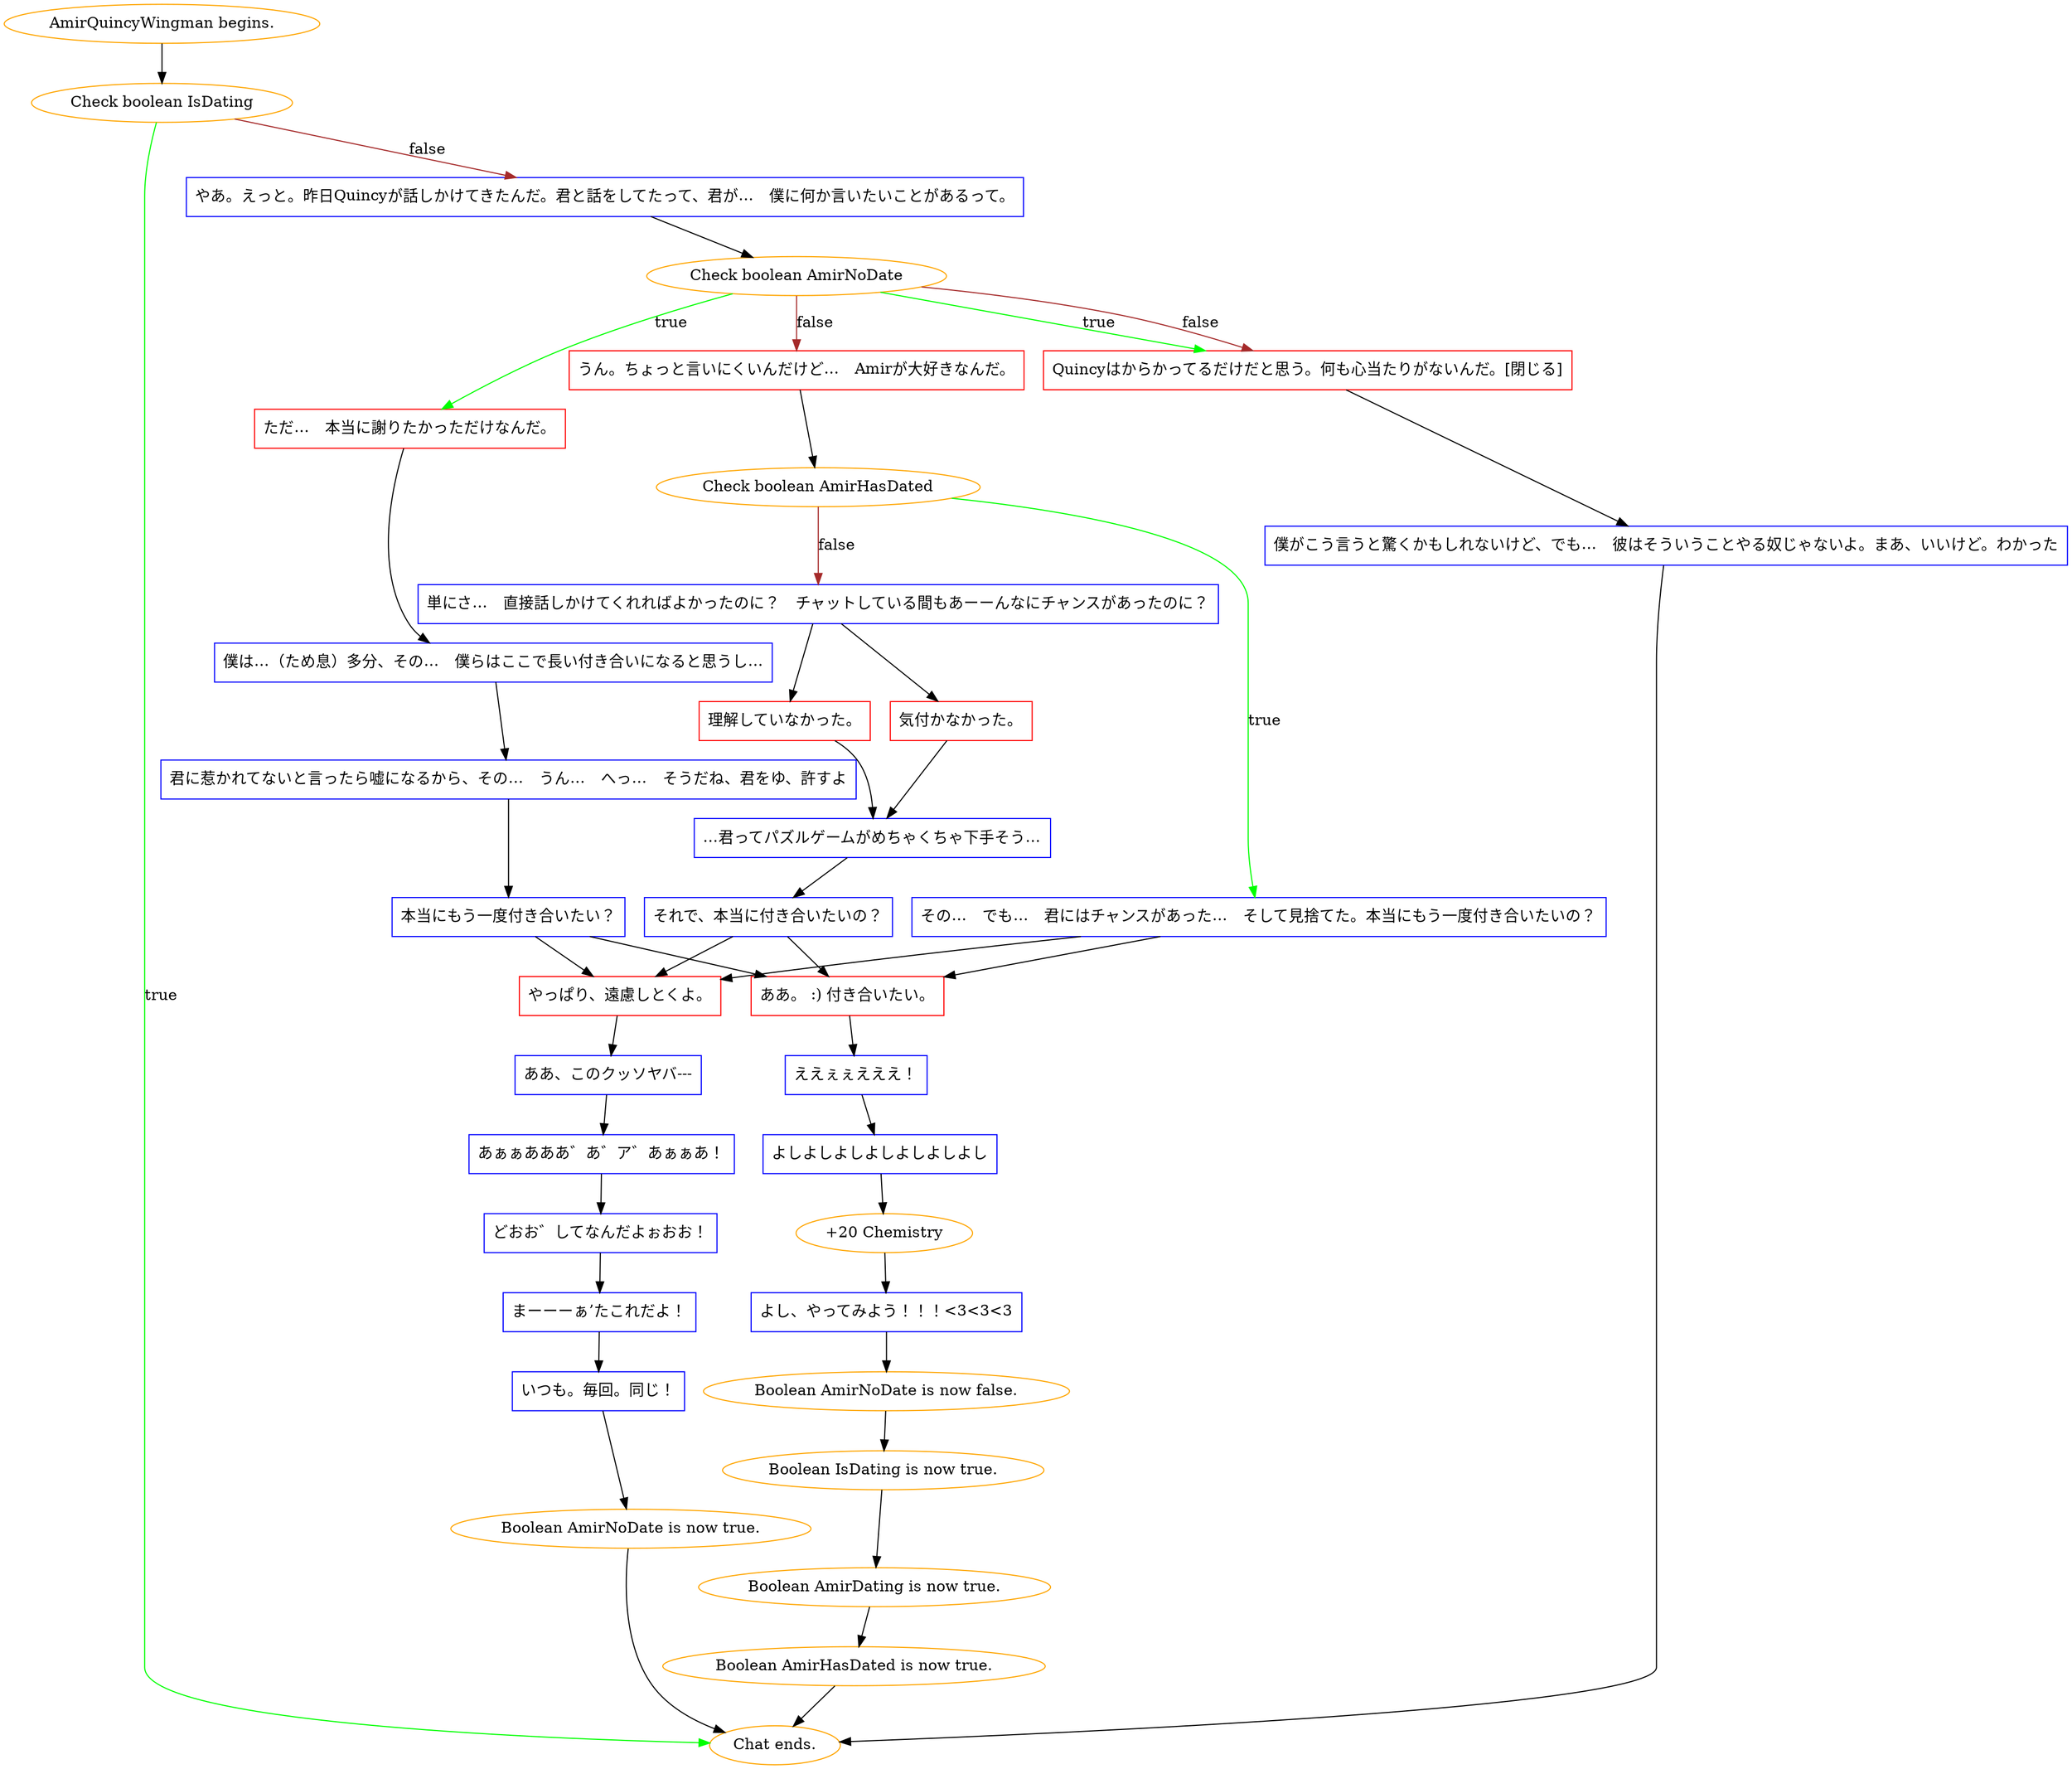 digraph {
	"AmirQuincyWingman begins." [color=orange];
		"AmirQuincyWingman begins." -> j724089190;
	j724089190 [label="Check boolean IsDating",color=orange];
		j724089190 -> "Chat ends." [label=true,color=green];
		j724089190 -> j2646849971 [label=false,color=brown];
	"Chat ends." [color=orange];
	j2646849971 [label="やあ。えっと。昨日Quincyが話しかけてきたんだ。君と話をしてたって、君が…　僕に何か言いたいことがあるって。",shape=box,color=blue];
		j2646849971 -> j1713116651;
	j1713116651 [label="Check boolean AmirNoDate",color=orange];
		j1713116651 -> j502594289 [label=true,color=green];
		j1713116651 -> j935210448 [label=true,color=green];
		j1713116651 -> j2893523007 [label=false,color=brown];
		j1713116651 -> j935210448 [label=false,color=brown];
	j502594289 [label="ただ…　本当に謝りたかっただけなんだ。",shape=box,color=red];
		j502594289 -> j3007004886;
	j935210448 [label="Quincyはからかってるだけだと思う。何も心当たりがないんだ。[閉じる]",shape=box,color=red];
		j935210448 -> j3313741477;
	j2893523007 [label="うん。ちょっと言いにくいんだけど…　Amirが大好きなんだ。",shape=box,color=red];
		j2893523007 -> j3450431594;
	j3007004886 [label="僕は…（ため息）多分、その…　僕らはここで長い付き合いになると思うし…",shape=box,color=blue];
		j3007004886 -> j2124180827;
	j3313741477 [label="僕がこう言うと驚くかもしれないけど、でも…　彼はそういうことやる奴じゃないよ。まあ、いいけど。わかった",shape=box,color=blue];
		j3313741477 -> "Chat ends.";
	j3450431594 [label="Check boolean AmirHasDated",color=orange];
		j3450431594 -> j1524780460 [label=true,color=green];
		j3450431594 -> j506353472 [label=false,color=brown];
	j2124180827 [label="君に惹かれてないと言ったら嘘になるから、その…　うん…　へっ…　そうだね、君をゆ、許すよ",shape=box,color=blue];
		j2124180827 -> j1949246832;
	j1524780460 [label="その…　でも…　君にはチャンスがあった…　そして見捨てた。本当にもう一度付き合いたいの？",shape=box,color=blue];
		j1524780460 -> j1794612739;
		j1524780460 -> j1407068297;
	j506353472 [label="単にさ…　直接話しかけてくれればよかったのに？　チャットしている間もあーーんなにチャンスがあったのに？",shape=box,color=blue];
		j506353472 -> j860355930;
		j506353472 -> j626127664;
	j1949246832 [label="本当にもう一度付き合いたい？",shape=box,color=blue];
		j1949246832 -> j1794612739;
		j1949246832 -> j1407068297;
	j1794612739 [label="ああ。 :) 付き合いたい。",shape=box,color=red];
		j1794612739 -> j3177767149;
	j1407068297 [label="やっぱり、遠慮しとくよ。",shape=box,color=red];
		j1407068297 -> j188411628;
	j860355930 [label="気付かなかった。",shape=box,color=red];
		j860355930 -> j1166285792;
	j626127664 [label="理解していなかった。",shape=box,color=red];
		j626127664 -> j1166285792;
	j3177767149 [label="ええぇぇえええ！",shape=box,color=blue];
		j3177767149 -> j3691577225;
	j188411628 [label="ああ、このクッソヤバ---",shape=box,color=blue];
		j188411628 -> j3553778653;
	j1166285792 [label="…君ってパズルゲームがめちゃくちゃ下手そう…",shape=box,color=blue];
		j1166285792 -> j2554693759;
	j3691577225 [label="よしよしよしよしよしよしよし",shape=box,color=blue];
		j3691577225 -> j1932721143;
	j3553778653 [label="あぁぁあああ゛あ゛ア゛あぁぁあ！",shape=box,color=blue];
		j3553778653 -> j4052030296;
	j2554693759 [label="それで、本当に付き合いたいの？",shape=box,color=blue];
		j2554693759 -> j1794612739;
		j2554693759 -> j1407068297;
	j1932721143 [label="+20 Chemistry",color=orange];
		j1932721143 -> j2110853948;
	j4052030296 [label="どおお゛してなんだよぉおお！",shape=box,color=blue];
		j4052030296 -> j946985818;
	j2110853948 [label="よし、やってみよう！！！<3<3<3",shape=box,color=blue];
		j2110853948 -> j1208662821;
	j946985818 [label="まーーーぁ’たこれだよ！",shape=box,color=blue];
		j946985818 -> j3562603299;
	j1208662821 [label="Boolean AmirNoDate is now false.",color=orange];
		j1208662821 -> j218661509;
	j3562603299 [label="いつも。毎回。同じ！",shape=box,color=blue];
		j3562603299 -> j1438323710;
	j218661509 [label="Boolean IsDating is now true.",color=orange];
		j218661509 -> j2815014746;
	j1438323710 [label="Boolean AmirNoDate is now true.",color=orange];
		j1438323710 -> "Chat ends.";
	j2815014746 [label="Boolean AmirDating is now true.",color=orange];
		j2815014746 -> j912964709;
	j912964709 [label="Boolean AmirHasDated is now true.",color=orange];
		j912964709 -> "Chat ends.";
}